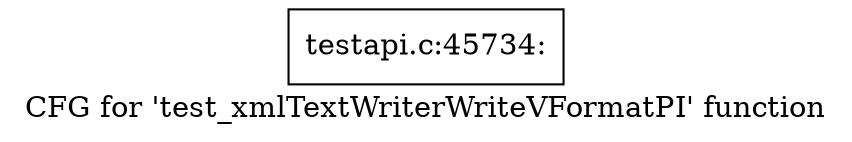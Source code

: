 digraph "CFG for 'test_xmlTextWriterWriteVFormatPI' function" {
	label="CFG for 'test_xmlTextWriterWriteVFormatPI' function";

	Node0x5937a50 [shape=record,label="{testapi.c:45734:}"];
}
